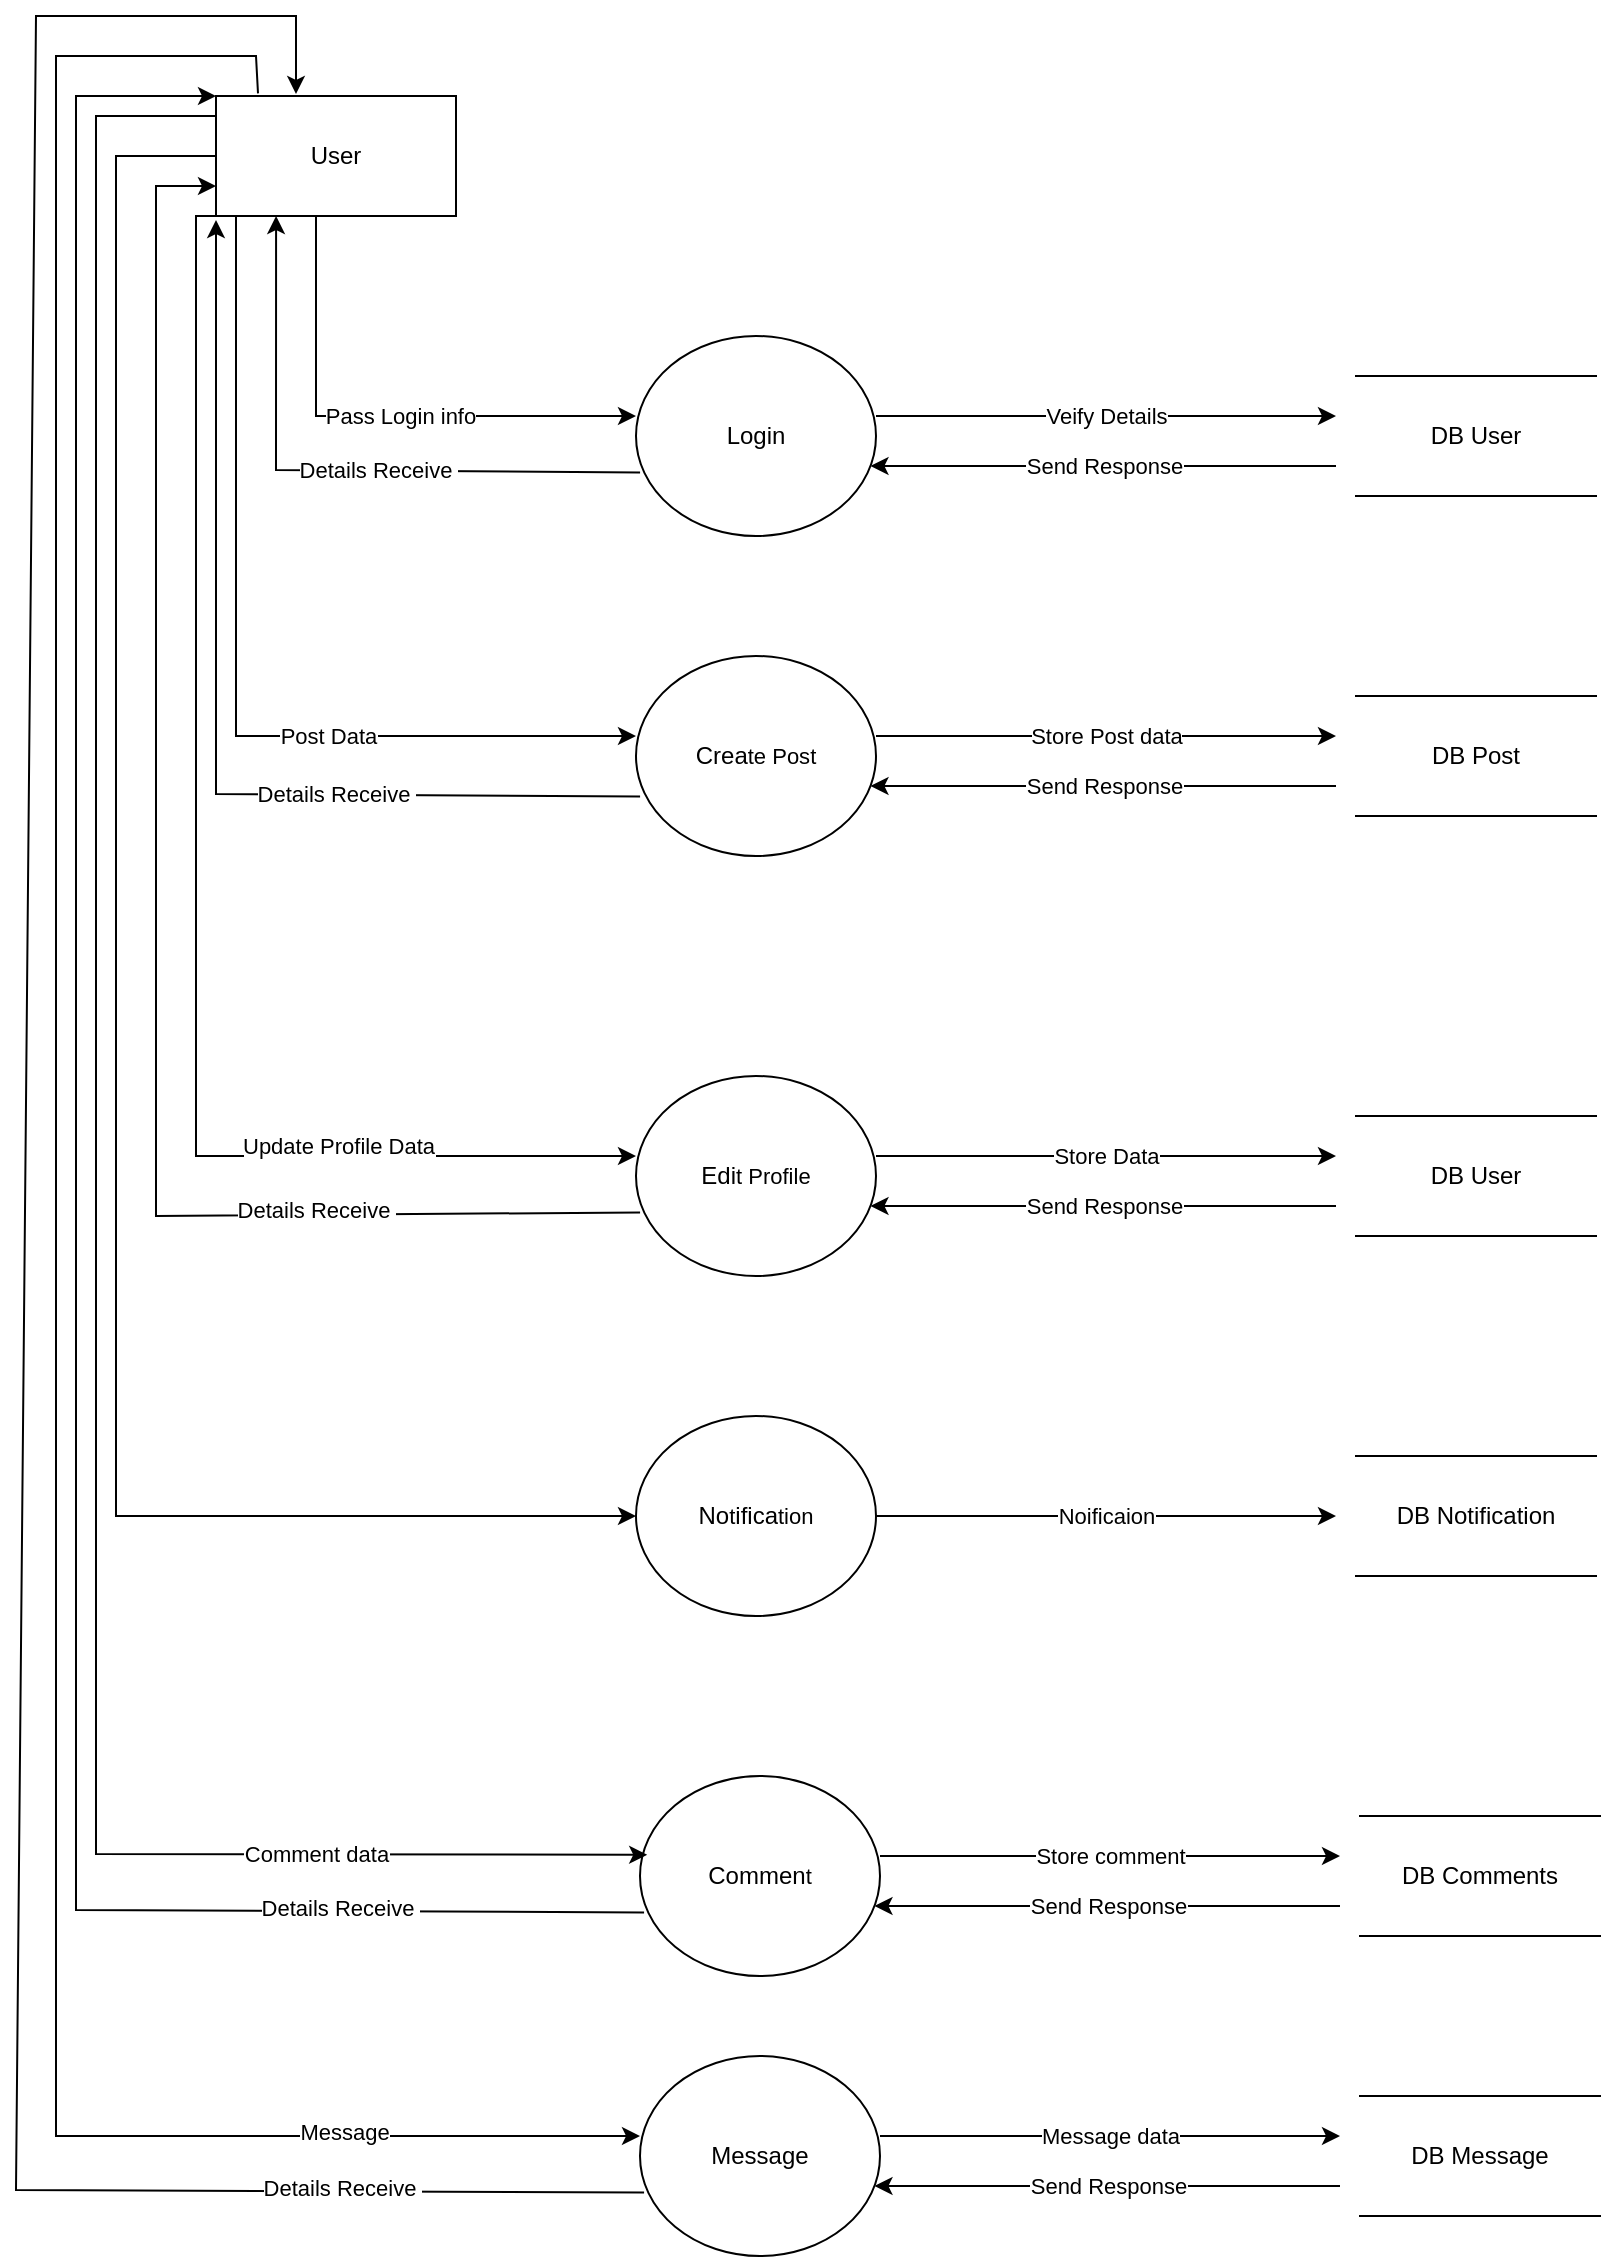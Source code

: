<mxfile version="24.7.6">
  <diagram name="Page-1" id="g-4OwmUu99pSSspBPPSN">
    <mxGraphModel dx="1909" dy="949" grid="1" gridSize="10" guides="1" tooltips="1" connect="1" arrows="1" fold="1" page="1" pageScale="1" pageWidth="827" pageHeight="1169" math="0" shadow="0">
      <root>
        <mxCell id="0" />
        <mxCell id="1" parent="0" />
        <mxCell id="6DSpFLGJofq4vWxEsyLQ-1" value="User" style="rounded=0;whiteSpace=wrap;html=1;" parent="1" vertex="1">
          <mxGeometry x="120" y="50" width="120" height="60" as="geometry" />
        </mxCell>
        <mxCell id="6DSpFLGJofq4vWxEsyLQ-2" value="Login" style="ellipse;whiteSpace=wrap;html=1;" parent="1" vertex="1">
          <mxGeometry x="330" y="170" width="120" height="100" as="geometry" />
        </mxCell>
        <mxCell id="6DSpFLGJofq4vWxEsyLQ-4" value="" style="endArrow=classic;html=1;rounded=0;entryX=0;entryY=0.5;entryDx=0;entryDy=0;" parent="1" edge="1">
          <mxGeometry relative="1" as="geometry">
            <mxPoint x="170" y="110" as="sourcePoint" />
            <mxPoint x="330" y="210" as="targetPoint" />
            <Array as="points">
              <mxPoint x="170" y="210" />
            </Array>
          </mxGeometry>
        </mxCell>
        <mxCell id="6DSpFLGJofq4vWxEsyLQ-5" value="Pass Login info" style="edgeLabel;resizable=0;html=1;;align=center;verticalAlign=middle;" parent="6DSpFLGJofq4vWxEsyLQ-4" connectable="0" vertex="1">
          <mxGeometry relative="1" as="geometry">
            <mxPoint x="12" as="offset" />
          </mxGeometry>
        </mxCell>
        <mxCell id="6DSpFLGJofq4vWxEsyLQ-6" value="" style="endArrow=classic;html=1;rounded=0;entryX=0;entryY=0.5;entryDx=0;entryDy=0;exitX=1;exitY=0.5;exitDx=0;exitDy=0;" parent="1" edge="1">
          <mxGeometry relative="1" as="geometry">
            <mxPoint x="450" y="210" as="sourcePoint" />
            <mxPoint x="680" y="210" as="targetPoint" />
          </mxGeometry>
        </mxCell>
        <mxCell id="6DSpFLGJofq4vWxEsyLQ-7" value="Veify Details" style="edgeLabel;resizable=0;html=1;;align=center;verticalAlign=middle;" parent="6DSpFLGJofq4vWxEsyLQ-6" connectable="0" vertex="1">
          <mxGeometry relative="1" as="geometry" />
        </mxCell>
        <mxCell id="6DSpFLGJofq4vWxEsyLQ-8" value="" style="endArrow=classic;html=1;rounded=0;entryX=0.417;entryY=1;entryDx=0;entryDy=0;entryPerimeter=0;exitX=0.017;exitY=0.682;exitDx=0;exitDy=0;exitPerimeter=0;" parent="1" source="6DSpFLGJofq4vWxEsyLQ-2" edge="1">
          <mxGeometry relative="1" as="geometry">
            <mxPoint x="320.36" y="237.4" as="sourcePoint" />
            <mxPoint x="150.04" y="110" as="targetPoint" />
            <Array as="points">
              <mxPoint x="150" y="237" />
            </Array>
          </mxGeometry>
        </mxCell>
        <mxCell id="6DSpFLGJofq4vWxEsyLQ-9" value="Details Receive&amp;nbsp;" style="edgeLabel;resizable=0;html=1;;align=center;verticalAlign=middle;" parent="6DSpFLGJofq4vWxEsyLQ-8" connectable="0" vertex="1">
          <mxGeometry relative="1" as="geometry">
            <mxPoint x="23" as="offset" />
          </mxGeometry>
        </mxCell>
        <mxCell id="6DSpFLGJofq4vWxEsyLQ-10" value="" style="endArrow=classic;html=1;rounded=0;entryX=0.977;entryY=0.65;entryDx=0;entryDy=0;entryPerimeter=0;exitX=0;exitY=0.75;exitDx=0;exitDy=0;" parent="1" target="6DSpFLGJofq4vWxEsyLQ-2" edge="1">
          <mxGeometry relative="1" as="geometry">
            <mxPoint x="680" y="235" as="sourcePoint" />
            <mxPoint x="440" y="330" as="targetPoint" />
          </mxGeometry>
        </mxCell>
        <mxCell id="6DSpFLGJofq4vWxEsyLQ-11" value="Send Response" style="edgeLabel;resizable=0;html=1;;align=center;verticalAlign=middle;" parent="6DSpFLGJofq4vWxEsyLQ-10" connectable="0" vertex="1">
          <mxGeometry relative="1" as="geometry" />
        </mxCell>
        <mxCell id="6DSpFLGJofq4vWxEsyLQ-12" value="Crea&lt;span style=&quot;font-size: 11px; text-wrap: nowrap; background-color: rgb(255, 255, 255);&quot;&gt;te Pos&lt;/span&gt;&lt;span style=&quot;font-size: 11px; text-wrap: nowrap; background-color: rgb(255, 255, 255);&quot;&gt;t&lt;/span&gt;" style="ellipse;whiteSpace=wrap;html=1;" parent="1" vertex="1">
          <mxGeometry x="330" y="330" width="120" height="100" as="geometry" />
        </mxCell>
        <mxCell id="6DSpFLGJofq4vWxEsyLQ-14" value="" style="endArrow=classic;html=1;rounded=0;entryX=0;entryY=0.5;entryDx=0;entryDy=0;" parent="1" edge="1">
          <mxGeometry relative="1" as="geometry">
            <mxPoint x="130" y="110" as="sourcePoint" />
            <mxPoint x="330" y="370" as="targetPoint" />
            <Array as="points">
              <mxPoint x="130" y="370" />
            </Array>
          </mxGeometry>
        </mxCell>
        <mxCell id="6DSpFLGJofq4vWxEsyLQ-15" value="Post Data" style="edgeLabel;resizable=0;html=1;;align=center;verticalAlign=middle;" parent="6DSpFLGJofq4vWxEsyLQ-14" connectable="0" vertex="1">
          <mxGeometry relative="1" as="geometry">
            <mxPoint x="46" y="30" as="offset" />
          </mxGeometry>
        </mxCell>
        <mxCell id="6DSpFLGJofq4vWxEsyLQ-16" value="" style="endArrow=classic;html=1;rounded=0;entryX=0;entryY=0.5;entryDx=0;entryDy=0;exitX=1;exitY=0.5;exitDx=0;exitDy=0;" parent="1" edge="1">
          <mxGeometry relative="1" as="geometry">
            <mxPoint x="450" y="370" as="sourcePoint" />
            <mxPoint x="680" y="370" as="targetPoint" />
          </mxGeometry>
        </mxCell>
        <mxCell id="6DSpFLGJofq4vWxEsyLQ-17" value="Store Post data" style="edgeLabel;resizable=0;html=1;;align=center;verticalAlign=middle;" parent="6DSpFLGJofq4vWxEsyLQ-16" connectable="0" vertex="1">
          <mxGeometry relative="1" as="geometry" />
        </mxCell>
        <mxCell id="6DSpFLGJofq4vWxEsyLQ-18" value="" style="endArrow=classic;html=1;rounded=0;exitX=0.017;exitY=0.682;exitDx=0;exitDy=0;exitPerimeter=0;" parent="1" edge="1">
          <mxGeometry relative="1" as="geometry">
            <mxPoint x="332.04" y="400.2" as="sourcePoint" />
            <mxPoint x="120" y="112" as="targetPoint" />
            <Array as="points">
              <mxPoint x="120" y="399" />
            </Array>
          </mxGeometry>
        </mxCell>
        <mxCell id="6DSpFLGJofq4vWxEsyLQ-19" value="Details Receive&amp;nbsp;" style="edgeLabel;resizable=0;html=1;;align=center;verticalAlign=middle;" parent="6DSpFLGJofq4vWxEsyLQ-18" connectable="0" vertex="1">
          <mxGeometry relative="1" as="geometry">
            <mxPoint x="60" y="37" as="offset" />
          </mxGeometry>
        </mxCell>
        <mxCell id="6DSpFLGJofq4vWxEsyLQ-20" value="" style="endArrow=classic;html=1;rounded=0;entryX=0.977;entryY=0.65;entryDx=0;entryDy=0;entryPerimeter=0;exitX=0;exitY=0.75;exitDx=0;exitDy=0;" parent="1" target="6DSpFLGJofq4vWxEsyLQ-12" edge="1">
          <mxGeometry relative="1" as="geometry">
            <mxPoint x="680" y="395" as="sourcePoint" />
            <mxPoint x="440" y="490" as="targetPoint" />
          </mxGeometry>
        </mxCell>
        <mxCell id="6DSpFLGJofq4vWxEsyLQ-21" value="Send Response" style="edgeLabel;resizable=0;html=1;;align=center;verticalAlign=middle;" parent="6DSpFLGJofq4vWxEsyLQ-20" connectable="0" vertex="1">
          <mxGeometry relative="1" as="geometry" />
        </mxCell>
        <mxCell id="6DSpFLGJofq4vWxEsyLQ-22" value="Edi&lt;span style=&quot;font-size: 11px; text-wrap: nowrap; background-color: rgb(255, 255, 255);&quot;&gt;t Profile&lt;/span&gt;" style="ellipse;whiteSpace=wrap;html=1;" parent="1" vertex="1">
          <mxGeometry x="330" y="540" width="120" height="100" as="geometry" />
        </mxCell>
        <mxCell id="6DSpFLGJofq4vWxEsyLQ-24" value="" style="endArrow=classic;html=1;rounded=0;entryX=0;entryY=0.5;entryDx=0;entryDy=0;exitX=0;exitY=1;exitDx=0;exitDy=0;" parent="1" source="6DSpFLGJofq4vWxEsyLQ-1" edge="1">
          <mxGeometry relative="1" as="geometry">
            <mxPoint x="110" y="110" as="sourcePoint" />
            <mxPoint x="330" y="580" as="targetPoint" />
            <Array as="points">
              <mxPoint x="110" y="110" />
              <mxPoint x="110" y="580" />
            </Array>
          </mxGeometry>
        </mxCell>
        <mxCell id="6DSpFLGJofq4vWxEsyLQ-25" value="Update Profile Data" style="edgeLabel;resizable=0;html=1;;align=center;verticalAlign=middle;" parent="6DSpFLGJofq4vWxEsyLQ-24" connectable="0" vertex="1">
          <mxGeometry relative="1" as="geometry">
            <mxPoint x="71" y="125" as="offset" />
          </mxGeometry>
        </mxCell>
        <mxCell id="6DSpFLGJofq4vWxEsyLQ-26" value="" style="endArrow=classic;html=1;rounded=0;entryX=0;entryY=0.5;entryDx=0;entryDy=0;exitX=1;exitY=0.5;exitDx=0;exitDy=0;" parent="1" edge="1">
          <mxGeometry relative="1" as="geometry">
            <mxPoint x="450" y="580" as="sourcePoint" />
            <mxPoint x="680" y="580" as="targetPoint" />
          </mxGeometry>
        </mxCell>
        <mxCell id="6DSpFLGJofq4vWxEsyLQ-27" value="Store Data" style="edgeLabel;resizable=0;html=1;;align=center;verticalAlign=middle;" parent="6DSpFLGJofq4vWxEsyLQ-26" connectable="0" vertex="1">
          <mxGeometry relative="1" as="geometry" />
        </mxCell>
        <mxCell id="6DSpFLGJofq4vWxEsyLQ-28" value="" style="endArrow=classic;html=1;rounded=0;exitX=0.017;exitY=0.682;exitDx=0;exitDy=0;exitPerimeter=0;entryX=0;entryY=0.75;entryDx=0;entryDy=0;" parent="1" source="6DSpFLGJofq4vWxEsyLQ-22" target="6DSpFLGJofq4vWxEsyLQ-1" edge="1">
          <mxGeometry relative="1" as="geometry">
            <mxPoint x="320.36" y="607.4" as="sourcePoint" />
            <mxPoint x="80" y="90" as="targetPoint" />
            <Array as="points">
              <mxPoint x="90" y="610" />
              <mxPoint x="90" y="95" />
            </Array>
          </mxGeometry>
        </mxCell>
        <mxCell id="6DSpFLGJofq4vWxEsyLQ-29" value="Details Receive&amp;nbsp;" style="edgeLabel;resizable=0;html=1;;align=center;verticalAlign=middle;" parent="6DSpFLGJofq4vWxEsyLQ-28" connectable="0" vertex="1">
          <mxGeometry relative="1" as="geometry">
            <mxPoint x="80" y="148" as="offset" />
          </mxGeometry>
        </mxCell>
        <mxCell id="6DSpFLGJofq4vWxEsyLQ-30" value="" style="endArrow=classic;html=1;rounded=0;entryX=0.977;entryY=0.65;entryDx=0;entryDy=0;entryPerimeter=0;exitX=0;exitY=0.75;exitDx=0;exitDy=0;" parent="1" target="6DSpFLGJofq4vWxEsyLQ-22" edge="1">
          <mxGeometry relative="1" as="geometry">
            <mxPoint x="680" y="605" as="sourcePoint" />
            <mxPoint x="440" y="700" as="targetPoint" />
          </mxGeometry>
        </mxCell>
        <mxCell id="6DSpFLGJofq4vWxEsyLQ-31" value="Send Response" style="edgeLabel;resizable=0;html=1;;align=center;verticalAlign=middle;" parent="6DSpFLGJofq4vWxEsyLQ-30" connectable="0" vertex="1">
          <mxGeometry relative="1" as="geometry" />
        </mxCell>
        <mxCell id="6DSpFLGJofq4vWxEsyLQ-32" value="No&lt;span style=&quot;font-size: 11px; text-wrap: nowrap; background-color: rgb(255, 255, 255);&quot;&gt;t&lt;/span&gt;ifica&lt;span style=&quot;font-size: 11px; text-wrap: nowrap; background-color: rgb(255, 255, 255);&quot;&gt;tion&lt;/span&gt;" style="ellipse;whiteSpace=wrap;html=1;" parent="1" vertex="1">
          <mxGeometry x="330" y="710" width="120" height="100" as="geometry" />
        </mxCell>
        <mxCell id="6DSpFLGJofq4vWxEsyLQ-34" value="" style="endArrow=classic;html=1;rounded=0;entryX=0;entryY=0.5;entryDx=0;entryDy=0;exitX=0;exitY=0.5;exitDx=0;exitDy=0;" parent="1" source="6DSpFLGJofq4vWxEsyLQ-1" target="6DSpFLGJofq4vWxEsyLQ-32" edge="1">
          <mxGeometry relative="1" as="geometry">
            <mxPoint x="170" y="650" as="sourcePoint" />
            <mxPoint x="330" y="750" as="targetPoint" />
            <Array as="points">
              <mxPoint x="70" y="80" />
              <mxPoint x="70" y="760" />
            </Array>
          </mxGeometry>
        </mxCell>
        <mxCell id="6DSpFLGJofq4vWxEsyLQ-36" value="" style="endArrow=classic;html=1;rounded=0;entryX=0;entryY=0.5;entryDx=0;entryDy=0;exitX=1;exitY=0.5;exitDx=0;exitDy=0;" parent="1" edge="1">
          <mxGeometry relative="1" as="geometry">
            <mxPoint x="450" y="760" as="sourcePoint" />
            <mxPoint x="680" y="760" as="targetPoint" />
          </mxGeometry>
        </mxCell>
        <mxCell id="6DSpFLGJofq4vWxEsyLQ-37" value="Noificaion" style="edgeLabel;resizable=0;html=1;;align=center;verticalAlign=middle;" parent="6DSpFLGJofq4vWxEsyLQ-36" connectable="0" vertex="1">
          <mxGeometry relative="1" as="geometry" />
        </mxCell>
        <mxCell id="6DSpFLGJofq4vWxEsyLQ-42" value="DB User" style="shape=partialRectangle;whiteSpace=wrap;html=1;left=0;right=0;fillColor=none;" parent="1" vertex="1">
          <mxGeometry x="690" y="190" width="120" height="60" as="geometry" />
        </mxCell>
        <mxCell id="6DSpFLGJofq4vWxEsyLQ-43" value="DB Notification" style="shape=partialRectangle;whiteSpace=wrap;html=1;left=0;right=0;fillColor=none;" parent="1" vertex="1">
          <mxGeometry x="690" y="730" width="120" height="60" as="geometry" />
        </mxCell>
        <mxCell id="6DSpFLGJofq4vWxEsyLQ-44" value="DB User" style="shape=partialRectangle;whiteSpace=wrap;html=1;left=0;right=0;fillColor=none;" parent="1" vertex="1">
          <mxGeometry x="690" y="560" width="120" height="60" as="geometry" />
        </mxCell>
        <mxCell id="6DSpFLGJofq4vWxEsyLQ-45" value="DB Post" style="shape=partialRectangle;whiteSpace=wrap;html=1;left=0;right=0;fillColor=none;" parent="1" vertex="1">
          <mxGeometry x="690" y="350" width="120" height="60" as="geometry" />
        </mxCell>
        <mxCell id="6DSpFLGJofq4vWxEsyLQ-169" value="Commen&lt;span style=&quot;font-size: 11px; text-wrap: nowrap; background-color: rgb(255, 255, 255);&quot;&gt;t&lt;/span&gt;" style="ellipse;whiteSpace=wrap;html=1;" parent="1" vertex="1">
          <mxGeometry x="332" y="890" width="120" height="100" as="geometry" />
        </mxCell>
        <mxCell id="6DSpFLGJofq4vWxEsyLQ-170" value="" style="endArrow=classic;html=1;rounded=0;entryX=0.03;entryY=0.394;entryDx=0;entryDy=0;entryPerimeter=0;" parent="1" target="6DSpFLGJofq4vWxEsyLQ-169" edge="1">
          <mxGeometry relative="1" as="geometry">
            <mxPoint x="120" y="60" as="sourcePoint" />
            <mxPoint x="200" y="930" as="targetPoint" />
            <Array as="points">
              <mxPoint x="60" y="60" />
              <mxPoint x="60" y="929" />
            </Array>
          </mxGeometry>
        </mxCell>
        <mxCell id="6DSpFLGJofq4vWxEsyLQ-171" value="Comment data" style="edgeLabel;resizable=0;html=1;;align=center;verticalAlign=middle;" parent="6DSpFLGJofq4vWxEsyLQ-170" connectable="0" vertex="1">
          <mxGeometry relative="1" as="geometry">
            <mxPoint x="110" y="326" as="offset" />
          </mxGeometry>
        </mxCell>
        <mxCell id="6DSpFLGJofq4vWxEsyLQ-172" value="" style="endArrow=classic;html=1;rounded=0;entryX=0;entryY=0.5;entryDx=0;entryDy=0;exitX=1;exitY=0.5;exitDx=0;exitDy=0;" parent="1" edge="1">
          <mxGeometry relative="1" as="geometry">
            <mxPoint x="452" y="930" as="sourcePoint" />
            <mxPoint x="682" y="930" as="targetPoint" />
          </mxGeometry>
        </mxCell>
        <mxCell id="6DSpFLGJofq4vWxEsyLQ-173" value="Store comment" style="edgeLabel;resizable=0;html=1;;align=center;verticalAlign=middle;" parent="6DSpFLGJofq4vWxEsyLQ-172" connectable="0" vertex="1">
          <mxGeometry relative="1" as="geometry" />
        </mxCell>
        <mxCell id="6DSpFLGJofq4vWxEsyLQ-174" value="" style="endArrow=classic;html=1;rounded=0;entryX=0;entryY=0;entryDx=0;entryDy=0;exitX=0.017;exitY=0.682;exitDx=0;exitDy=0;exitPerimeter=0;" parent="1" source="6DSpFLGJofq4vWxEsyLQ-169" target="6DSpFLGJofq4vWxEsyLQ-1" edge="1">
          <mxGeometry relative="1" as="geometry">
            <mxPoint x="190.36" y="957.4" as="sourcePoint" />
            <mxPoint x="20.04" y="830" as="targetPoint" />
            <Array as="points">
              <mxPoint x="50" y="957" />
              <mxPoint x="50" y="50" />
            </Array>
          </mxGeometry>
        </mxCell>
        <mxCell id="6DSpFLGJofq4vWxEsyLQ-175" value="Details Receive&amp;nbsp;" style="edgeLabel;resizable=0;html=1;;align=center;verticalAlign=middle;" parent="6DSpFLGJofq4vWxEsyLQ-174" connectable="0" vertex="1">
          <mxGeometry relative="1" as="geometry">
            <mxPoint x="132" y="345" as="offset" />
          </mxGeometry>
        </mxCell>
        <mxCell id="6DSpFLGJofq4vWxEsyLQ-176" value="" style="endArrow=classic;html=1;rounded=0;entryX=0.977;entryY=0.65;entryDx=0;entryDy=0;entryPerimeter=0;exitX=0;exitY=0.75;exitDx=0;exitDy=0;" parent="1" target="6DSpFLGJofq4vWxEsyLQ-169" edge="1">
          <mxGeometry relative="1" as="geometry">
            <mxPoint x="682" y="955" as="sourcePoint" />
            <mxPoint x="442" y="1050" as="targetPoint" />
          </mxGeometry>
        </mxCell>
        <mxCell id="6DSpFLGJofq4vWxEsyLQ-177" value="Send Response" style="edgeLabel;resizable=0;html=1;;align=center;verticalAlign=middle;" parent="6DSpFLGJofq4vWxEsyLQ-176" connectable="0" vertex="1">
          <mxGeometry relative="1" as="geometry" />
        </mxCell>
        <mxCell id="6DSpFLGJofq4vWxEsyLQ-178" value="DB Comments" style="shape=partialRectangle;whiteSpace=wrap;html=1;left=0;right=0;fillColor=none;" parent="1" vertex="1">
          <mxGeometry x="692" y="910" width="120" height="60" as="geometry" />
        </mxCell>
        <mxCell id="r96osmJHh8GL2CP-nq_v-1" value="Message" style="ellipse;whiteSpace=wrap;html=1;" vertex="1" parent="1">
          <mxGeometry x="332" y="1030" width="120" height="100" as="geometry" />
        </mxCell>
        <mxCell id="r96osmJHh8GL2CP-nq_v-2" value="" style="endArrow=classic;html=1;rounded=0;entryX=0;entryY=0.5;entryDx=0;entryDy=0;exitX=0.175;exitY=-0.022;exitDx=0;exitDy=0;exitPerimeter=0;" edge="1" parent="1" source="6DSpFLGJofq4vWxEsyLQ-1">
          <mxGeometry relative="1" as="geometry">
            <mxPoint x="172" y="970" as="sourcePoint" />
            <mxPoint x="332" y="1070" as="targetPoint" />
            <Array as="points">
              <mxPoint x="140" y="30" />
              <mxPoint x="40" y="30" />
              <mxPoint x="40" y="1070" />
            </Array>
          </mxGeometry>
        </mxCell>
        <mxCell id="r96osmJHh8GL2CP-nq_v-3" value="Message" style="edgeLabel;resizable=0;html=1;;align=center;verticalAlign=middle;" connectable="0" vertex="1" parent="r96osmJHh8GL2CP-nq_v-2">
          <mxGeometry relative="1" as="geometry">
            <mxPoint x="144" y="431" as="offset" />
          </mxGeometry>
        </mxCell>
        <mxCell id="r96osmJHh8GL2CP-nq_v-4" value="" style="endArrow=classic;html=1;rounded=0;entryX=0;entryY=0.5;entryDx=0;entryDy=0;exitX=1;exitY=0.5;exitDx=0;exitDy=0;" edge="1" parent="1">
          <mxGeometry relative="1" as="geometry">
            <mxPoint x="452" y="1070" as="sourcePoint" />
            <mxPoint x="682" y="1070" as="targetPoint" />
          </mxGeometry>
        </mxCell>
        <mxCell id="r96osmJHh8GL2CP-nq_v-5" value="Message data" style="edgeLabel;resizable=0;html=1;;align=center;verticalAlign=middle;" connectable="0" vertex="1" parent="r96osmJHh8GL2CP-nq_v-4">
          <mxGeometry relative="1" as="geometry" />
        </mxCell>
        <mxCell id="r96osmJHh8GL2CP-nq_v-6" value="" style="endArrow=classic;html=1;rounded=0;exitX=0.017;exitY=0.682;exitDx=0;exitDy=0;exitPerimeter=0;" edge="1" parent="1" source="r96osmJHh8GL2CP-nq_v-1">
          <mxGeometry relative="1" as="geometry">
            <mxPoint x="322.36" y="1097.4" as="sourcePoint" />
            <mxPoint x="160" y="49" as="targetPoint" />
            <Array as="points">
              <mxPoint x="20" y="1097" />
              <mxPoint x="30" y="10" />
              <mxPoint x="160" y="10" />
            </Array>
          </mxGeometry>
        </mxCell>
        <mxCell id="r96osmJHh8GL2CP-nq_v-7" value="Details Receive&amp;nbsp;" style="edgeLabel;resizable=0;html=1;;align=center;verticalAlign=middle;" connectable="0" vertex="1" parent="r96osmJHh8GL2CP-nq_v-6">
          <mxGeometry relative="1" as="geometry">
            <mxPoint x="158" y="470" as="offset" />
          </mxGeometry>
        </mxCell>
        <mxCell id="r96osmJHh8GL2CP-nq_v-8" value="" style="endArrow=classic;html=1;rounded=0;entryX=0.977;entryY=0.65;entryDx=0;entryDy=0;entryPerimeter=0;exitX=0;exitY=0.75;exitDx=0;exitDy=0;" edge="1" parent="1" target="r96osmJHh8GL2CP-nq_v-1">
          <mxGeometry relative="1" as="geometry">
            <mxPoint x="682" y="1095" as="sourcePoint" />
            <mxPoint x="442" y="1190" as="targetPoint" />
          </mxGeometry>
        </mxCell>
        <mxCell id="r96osmJHh8GL2CP-nq_v-9" value="Send Response" style="edgeLabel;resizable=0;html=1;;align=center;verticalAlign=middle;" connectable="0" vertex="1" parent="r96osmJHh8GL2CP-nq_v-8">
          <mxGeometry relative="1" as="geometry" />
        </mxCell>
        <mxCell id="r96osmJHh8GL2CP-nq_v-10" value="DB Message" style="shape=partialRectangle;whiteSpace=wrap;html=1;left=0;right=0;fillColor=none;" vertex="1" parent="1">
          <mxGeometry x="692" y="1050" width="120" height="60" as="geometry" />
        </mxCell>
      </root>
    </mxGraphModel>
  </diagram>
</mxfile>
